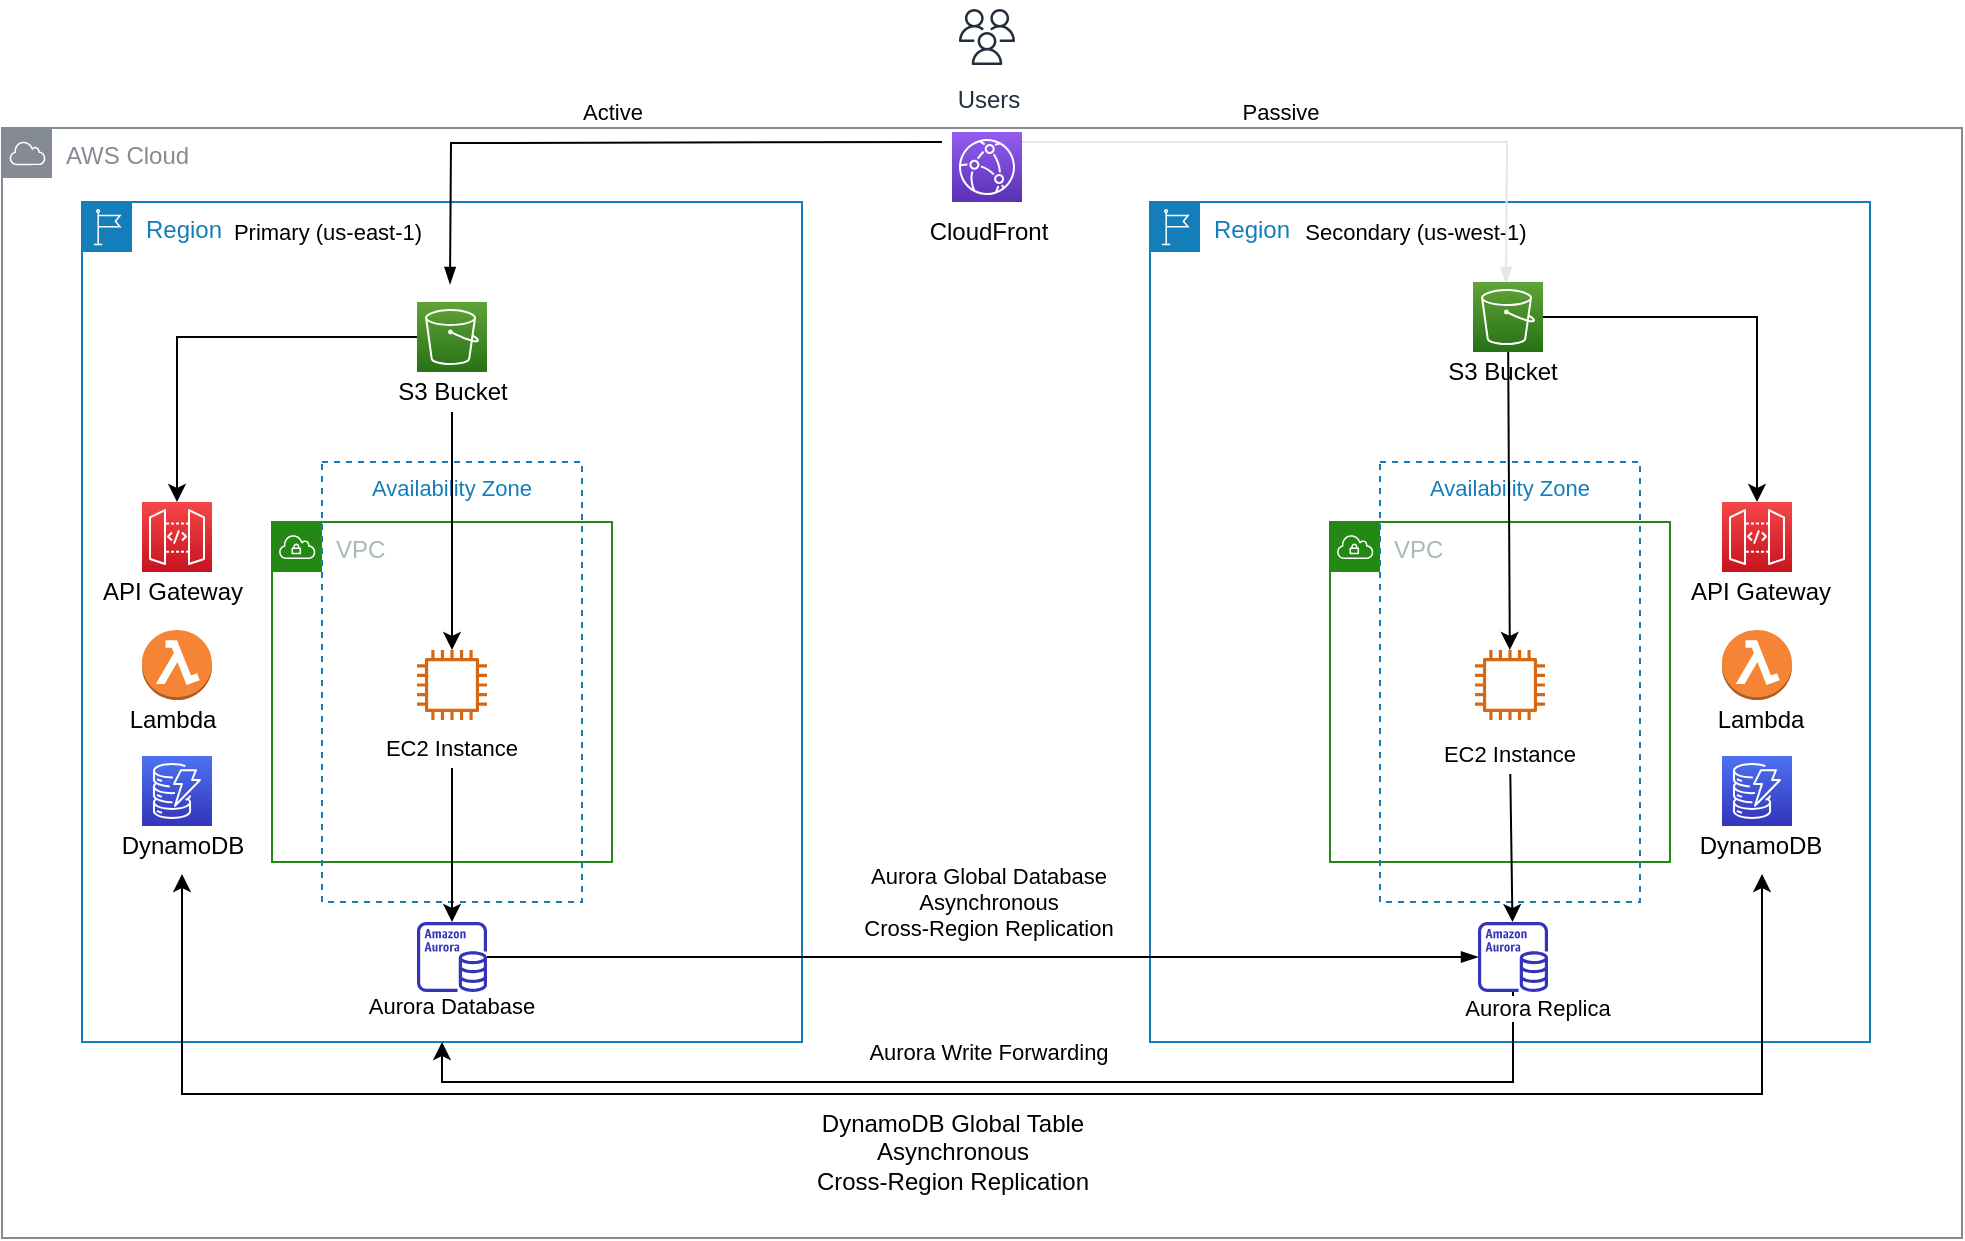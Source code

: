 <mxfile version="12.4.8" type="device"><diagram id="-ZwM7GNrmDbsxXWDLqoc" name="Page-1"><mxGraphModel dx="1206" dy="651" grid="1" gridSize="10" guides="1" tooltips="1" connect="1" arrows="1" fold="1" page="1" pageScale="1" pageWidth="1100" pageHeight="850" math="0" shadow="0"><root><mxCell id="0"/><mxCell id="1" parent="0"/><mxCell id="DKdGFS212gO8RtO46zaC-28" value="AWS Cloud" style="outlineConnect=0;gradientColor=none;html=1;whiteSpace=wrap;fontSize=12;fontStyle=0;shape=mxgraph.aws4.group;grIcon=mxgraph.aws4.group_aws_cloud;strokeColor=#858B94;fillColor=none;verticalAlign=top;align=left;spacingLeft=30;fontColor=#858B94;dashed=0;" parent="1" vertex="1"><mxGeometry x="70" y="93" width="980" height="555" as="geometry"/></mxCell><mxCell id="DKdGFS212gO8RtO46zaC-26" value="Region" style="points=[[0,0],[0.25,0],[0.5,0],[0.75,0],[1,0],[1,0.25],[1,0.5],[1,0.75],[1,1],[0.75,1],[0.5,1],[0.25,1],[0,1],[0,0.75],[0,0.5],[0,0.25]];outlineConnect=0;gradientColor=none;html=1;whiteSpace=wrap;fontSize=12;fontStyle=0;shape=mxgraph.aws4.group;grIcon=mxgraph.aws4.group_region;strokeColor=#147EBA;fillColor=none;verticalAlign=top;align=left;spacingLeft=30;fontColor=#147EBA;dashed=0;" parent="1" vertex="1"><mxGeometry x="110" y="130" width="360" height="420" as="geometry"/></mxCell><mxCell id="DKdGFS212gO8RtO46zaC-27" value="Region" style="points=[[0,0],[0.25,0],[0.5,0],[0.75,0],[1,0],[1,0.25],[1,0.5],[1,0.75],[1,1],[0.75,1],[0.5,1],[0.25,1],[0,1],[0,0.75],[0,0.5],[0,0.25]];outlineConnect=0;gradientColor=none;html=1;whiteSpace=wrap;fontSize=12;fontStyle=0;shape=mxgraph.aws4.group;grIcon=mxgraph.aws4.group_region;strokeColor=#147EBA;fillColor=none;verticalAlign=top;align=left;spacingLeft=30;fontColor=#147EBA;dashed=0;" parent="1" vertex="1"><mxGeometry x="644" y="130" width="360" height="420" as="geometry"/></mxCell><mxCell id="gjZpf8I9kGeahJX5HjXc-23" value="Primary (us-east-1)" style="text;html=1;strokeColor=none;fillColor=none;align=center;verticalAlign=middle;whiteSpace=wrap;rounded=0;fontSize=11;" parent="1" vertex="1"><mxGeometry x="182.5" y="130" width="100" height="30" as="geometry"/></mxCell><mxCell id="gjZpf8I9kGeahJX5HjXc-24" value="Secondary (us-west-1)" style="text;html=1;strokeColor=none;fillColor=none;align=center;verticalAlign=middle;whiteSpace=wrap;rounded=0;fontSize=11;" parent="1" vertex="1"><mxGeometry x="717" y="130" width="120" height="30" as="geometry"/></mxCell><mxCell id="gjZpf8I9kGeahJX5HjXc-97" value="" style="rounded=0;orthogonalLoop=1;jettySize=auto;html=1;endArrow=blockThin;endFill=1;fontSize=11;" parent="1" source="gjZpf8I9kGeahJX5HjXc-90" target="gjZpf8I9kGeahJX5HjXc-96" edge="1"><mxGeometry relative="1" as="geometry"/></mxCell><mxCell id="gjZpf8I9kGeahJX5HjXc-98" value="Aurora Global Database&lt;br&gt;Asynchronous &lt;br&gt;Cross-Region Replication" style="text;html=1;align=center;verticalAlign=middle;resizable=0;points=[];autosize=1;fontSize=11;" parent="1" vertex="1"><mxGeometry x="492.5" y="460" width="140" height="40" as="geometry"/></mxCell><mxCell id="gjZpf8I9kGeahJX5HjXc-101" value="" style="edgeStyle=orthogonalEdgeStyle;rounded=0;orthogonalLoop=1;jettySize=auto;html=1;endArrow=blockThin;endFill=1;fontSize=11;" parent="1" edge="1"><mxGeometry relative="1" as="geometry"><mxPoint x="294" y="171" as="targetPoint"/><mxPoint x="540" y="100" as="sourcePoint"/></mxGeometry></mxCell><mxCell id="gjZpf8I9kGeahJX5HjXc-103" value="" style="edgeStyle=orthogonalEdgeStyle;rounded=0;orthogonalLoop=1;jettySize=auto;html=1;endArrow=blockThin;endFill=1;fontSize=11;strokeColor=#e6e6e6;exitX=1;exitY=0.143;exitDx=0;exitDy=0;exitPerimeter=0;" parent="1" source="DKdGFS212gO8RtO46zaC-9" edge="1"><mxGeometry relative="1" as="geometry"><mxPoint x="822" y="171" as="targetPoint"/></mxGeometry></mxCell><mxCell id="gjZpf8I9kGeahJX5HjXc-104" value="Active" style="text;html=1;align=center;verticalAlign=middle;resizable=0;points=[];autosize=1;fontSize=11;" parent="1" vertex="1"><mxGeometry x="350" y="75" width="50" height="20" as="geometry"/></mxCell><mxCell id="gjZpf8I9kGeahJX5HjXc-105" value="Passive" style="text;html=1;align=center;verticalAlign=middle;resizable=0;points=[];autosize=1;fontSize=11;" parent="1" vertex="1"><mxGeometry x="684" y="75" width="50" height="20" as="geometry"/></mxCell><mxCell id="gjZpf8I9kGeahJX5HjXc-82" value="VPC" style="points=[[0,0],[0.25,0],[0.5,0],[0.75,0],[1,0],[1,0.25],[1,0.5],[1,0.75],[1,1],[0.75,1],[0.5,1],[0.25,1],[0,1],[0,0.75],[0,0.5],[0,0.25]];outlineConnect=0;gradientColor=none;html=1;whiteSpace=wrap;fontSize=12;fontStyle=0;shape=mxgraph.aws4.group;grIcon=mxgraph.aws4.group_vpc;strokeColor=#248814;fillColor=none;verticalAlign=top;align=left;spacingLeft=30;fontColor=#AAB7B8;dashed=0;" parent="1" vertex="1"><mxGeometry x="205" y="290" width="170" height="170" as="geometry"/></mxCell><mxCell id="gjZpf8I9kGeahJX5HjXc-83" value="Availability Zone" style="fillColor=none;strokeColor=#147EBA;dashed=1;verticalAlign=top;fontStyle=0;fontColor=#147EBA;fontSize=11;" parent="1" vertex="1"><mxGeometry x="230" y="260" width="130" height="220" as="geometry"/></mxCell><mxCell id="gjZpf8I9kGeahJX5HjXc-84" value="" style="outlineConnect=0;fontColor=#232F3E;gradientColor=none;fillColor=#D86613;strokeColor=none;dashed=0;verticalLabelPosition=bottom;verticalAlign=top;align=center;html=1;fontSize=12;fontStyle=0;aspect=fixed;pointerEvents=1;shape=mxgraph.aws4.instance2;" parent="1" vertex="1"><mxGeometry x="277.5" y="354" width="35" height="35" as="geometry"/></mxCell><mxCell id="zgy0adc9pKrq1rpPjF2--1" value="" style="edgeStyle=none;rounded=0;orthogonalLoop=1;jettySize=auto;html=1;strokeColor=#000000;fontColor=#e6e6e6;" edge="1" parent="1" source="gjZpf8I9kGeahJX5HjXc-87" target="gjZpf8I9kGeahJX5HjXc-90"><mxGeometry relative="1" as="geometry"/></mxCell><mxCell id="gjZpf8I9kGeahJX5HjXc-87" value="EC2 Instance" style="text;html=1;strokeColor=none;fillColor=none;align=center;verticalAlign=middle;whiteSpace=wrap;rounded=0;fontSize=11;" parent="1" vertex="1"><mxGeometry x="245" y="393" width="100" height="20" as="geometry"/></mxCell><mxCell id="gjZpf8I9kGeahJX5HjXc-90" value="" style="outlineConnect=0;fontColor=#232F3E;gradientColor=none;fillColor=#3334B9;strokeColor=none;dashed=0;verticalLabelPosition=bottom;verticalAlign=top;align=center;html=1;fontSize=12;fontStyle=0;aspect=fixed;pointerEvents=1;shape=mxgraph.aws4.aurora_instance;labelBackgroundColor=#ffffff;" parent="1" vertex="1"><mxGeometry x="277.5" y="490" width="35" height="35" as="geometry"/></mxCell><mxCell id="gjZpf8I9kGeahJX5HjXc-92" value="Aurora Database" style="text;html=1;strokeColor=none;fillColor=none;align=center;verticalAlign=middle;whiteSpace=wrap;rounded=0;fontSize=11;" parent="1" vertex="1"><mxGeometry x="245" y="522" width="100" height="20" as="geometry"/></mxCell><mxCell id="gjZpf8I9kGeahJX5HjXc-30" value="VPC" style="points=[[0,0],[0.25,0],[0.5,0],[0.75,0],[1,0],[1,0.25],[1,0.5],[1,0.75],[1,1],[0.75,1],[0.5,1],[0.25,1],[0,1],[0,0.75],[0,0.5],[0,0.25]];outlineConnect=0;gradientColor=none;html=1;whiteSpace=wrap;fontSize=12;fontStyle=0;shape=mxgraph.aws4.group;grIcon=mxgraph.aws4.group_vpc;strokeColor=#248814;fillColor=none;verticalAlign=top;align=left;spacingLeft=30;fontColor=#AAB7B8;dashed=0;" parent="1" vertex="1"><mxGeometry x="734" y="290" width="170" height="170" as="geometry"/></mxCell><mxCell id="gjZpf8I9kGeahJX5HjXc-31" value="Availability Zone" style="fillColor=none;strokeColor=#147EBA;dashed=1;verticalAlign=top;fontStyle=0;fontColor=#147EBA;fontSize=11;" parent="1" vertex="1"><mxGeometry x="759" y="260" width="130" height="220" as="geometry"/></mxCell><mxCell id="zgy0adc9pKrq1rpPjF2--3" value="" style="edgeStyle=none;rounded=0;orthogonalLoop=1;jettySize=auto;html=1;strokeColor=#000000;fontColor=#e6e6e6;" edge="1" parent="1" source="gjZpf8I9kGeahJX5HjXc-35" target="gjZpf8I9kGeahJX5HjXc-96"><mxGeometry relative="1" as="geometry"/></mxCell><mxCell id="gjZpf8I9kGeahJX5HjXc-35" value="EC2 Instance" style="text;html=1;strokeColor=none;fillColor=none;align=center;verticalAlign=middle;whiteSpace=wrap;rounded=0;fontSize=11;" parent="1" vertex="1"><mxGeometry x="774" y="396" width="100" height="20" as="geometry"/></mxCell><mxCell id="sPuzPrroX0mN2orDlQqG-2" value="" style="edgeStyle=orthogonalEdgeStyle;rounded=0;orthogonalLoop=1;jettySize=auto;html=1;entryX=0.5;entryY=1;entryDx=0;entryDy=0;" parent="1" source="gjZpf8I9kGeahJX5HjXc-96" target="DKdGFS212gO8RtO46zaC-26" edge="1"><mxGeometry relative="1" as="geometry"><mxPoint x="837.5" y="620" as="targetPoint"/><Array as="points"><mxPoint x="826" y="570"/><mxPoint x="290" y="570"/></Array></mxGeometry></mxCell><mxCell id="gjZpf8I9kGeahJX5HjXc-93" value="Aurora Replica" style="text;html=1;strokeColor=none;fillColor=none;align=center;verticalAlign=middle;whiteSpace=wrap;rounded=0;fontSize=11;labelBackgroundColor=#ffffff;" parent="1" vertex="1"><mxGeometry x="787.5" y="523" width="100" height="20" as="geometry"/></mxCell><mxCell id="gjZpf8I9kGeahJX5HjXc-96" value="" style="outlineConnect=0;fontColor=#232F3E;gradientColor=none;fillColor=#3334B9;strokeColor=none;dashed=0;verticalLabelPosition=bottom;verticalAlign=top;align=center;html=1;fontSize=12;fontStyle=0;aspect=fixed;pointerEvents=1;shape=mxgraph.aws4.aurora_instance;labelBackgroundColor=#ffffff;" parent="1" vertex="1"><mxGeometry x="808" y="490" width="35" height="35" as="geometry"/></mxCell><mxCell id="DKdGFS212gO8RtO46zaC-1" value="" style="outlineConnect=0;fontColor=#232F3E;gradientColor=none;fillColor=#D86613;strokeColor=none;dashed=0;verticalLabelPosition=bottom;verticalAlign=top;align=center;html=1;fontSize=12;fontStyle=0;aspect=fixed;pointerEvents=1;shape=mxgraph.aws4.instance2;" parent="1" vertex="1"><mxGeometry x="806.5" y="354" width="35" height="35" as="geometry"/></mxCell><mxCell id="vdPZhxPmtzTB9iXWgTHj-2" value="" style="edgeStyle=orthogonalEdgeStyle;rounded=0;orthogonalLoop=1;jettySize=auto;html=1;startArrow=none;startFill=0;" parent="1" source="DKdGFS212gO8RtO46zaC-2" target="DKdGFS212gO8RtO46zaC-7" edge="1"><mxGeometry relative="1" as="geometry"><mxPoint x="197.5" y="197.5" as="targetPoint"/></mxGeometry></mxCell><mxCell id="DKdGFS212gO8RtO46zaC-2" value="" style="outlineConnect=0;fontColor=#232F3E;gradientColor=#60A337;gradientDirection=north;fillColor=#277116;strokeColor=#ffffff;dashed=0;verticalLabelPosition=bottom;verticalAlign=top;align=center;html=1;fontSize=12;fontStyle=0;aspect=fixed;shape=mxgraph.aws4.resourceIcon;resIcon=mxgraph.aws4.s3;" parent="1" vertex="1"><mxGeometry x="277.5" y="180" width="35" height="35" as="geometry"/></mxCell><mxCell id="vdPZhxPmtzTB9iXWgTHj-3" value="" style="edgeStyle=orthogonalEdgeStyle;rounded=0;orthogonalLoop=1;jettySize=auto;html=1;startArrow=none;startFill=0;" parent="1" source="DKdGFS212gO8RtO46zaC-4" target="gjZpf8I9kGeahJX5HjXc-84" edge="1"><mxGeometry relative="1" as="geometry"/></mxCell><mxCell id="DKdGFS212gO8RtO46zaC-4" value="S3 Bucket" style="text;html=1;align=center;verticalAlign=middle;resizable=0;points=[];autosize=1;" parent="1" vertex="1"><mxGeometry x="260" y="215" width="70" height="20" as="geometry"/></mxCell><mxCell id="zgy0adc9pKrq1rpPjF2--2" value="" style="edgeStyle=none;rounded=0;orthogonalLoop=1;jettySize=auto;html=1;strokeColor=#000000;fontColor=#e6e6e6;" edge="1" parent="1" source="DKdGFS212gO8RtO46zaC-5" target="DKdGFS212gO8RtO46zaC-1"><mxGeometry relative="1" as="geometry"/></mxCell><mxCell id="zgy0adc9pKrq1rpPjF2--7" value="" style="edgeStyle=orthogonalEdgeStyle;rounded=0;orthogonalLoop=1;jettySize=auto;html=1;strokeColor=#000000;fontColor=#e6e6e6;" edge="1" parent="1" source="DKdGFS212gO8RtO46zaC-5" target="DKdGFS212gO8RtO46zaC-8"><mxGeometry relative="1" as="geometry"><mxPoint x="920.5" y="187.5" as="targetPoint"/></mxGeometry></mxCell><mxCell id="DKdGFS212gO8RtO46zaC-5" value="" style="outlineConnect=0;fontColor=#232F3E;gradientColor=#60A337;gradientDirection=north;fillColor=#277116;strokeColor=#ffffff;dashed=0;verticalLabelPosition=bottom;verticalAlign=top;align=center;html=1;fontSize=12;fontStyle=0;aspect=fixed;shape=mxgraph.aws4.resourceIcon;resIcon=mxgraph.aws4.s3;" parent="1" vertex="1"><mxGeometry x="805.5" y="170" width="35" height="35" as="geometry"/></mxCell><mxCell id="DKdGFS212gO8RtO46zaC-6" value="S3 Bucket" style="text;html=1;align=center;verticalAlign=middle;resizable=0;points=[];autosize=1;" parent="1" vertex="1"><mxGeometry x="785" y="205" width="70" height="20" as="geometry"/></mxCell><mxCell id="DKdGFS212gO8RtO46zaC-7" value="" style="outlineConnect=0;fontColor=#232F3E;gradientColor=#F54749;gradientDirection=north;fillColor=#C7131F;strokeColor=#ffffff;dashed=0;verticalLabelPosition=bottom;verticalAlign=top;align=center;html=1;fontSize=12;fontStyle=0;aspect=fixed;shape=mxgraph.aws4.resourceIcon;resIcon=mxgraph.aws4.api_gateway;" parent="1" vertex="1"><mxGeometry x="140" y="280" width="35" height="35" as="geometry"/></mxCell><mxCell id="DKdGFS212gO8RtO46zaC-8" value="" style="outlineConnect=0;fontColor=#232F3E;gradientColor=#F54749;gradientDirection=north;fillColor=#C7131F;strokeColor=#ffffff;dashed=0;verticalLabelPosition=bottom;verticalAlign=top;align=center;html=1;fontSize=12;fontStyle=0;aspect=fixed;shape=mxgraph.aws4.resourceIcon;resIcon=mxgraph.aws4.api_gateway;" parent="1" vertex="1"><mxGeometry x="930" y="280" width="35" height="35" as="geometry"/></mxCell><mxCell id="DKdGFS212gO8RtO46zaC-9" value="" style="outlineConnect=0;fontColor=#232F3E;gradientColor=#945DF2;gradientDirection=north;fillColor=#5A30B5;strokeColor=#ffffff;dashed=0;verticalLabelPosition=bottom;verticalAlign=top;align=center;html=1;fontSize=12;fontStyle=0;aspect=fixed;shape=mxgraph.aws4.resourceIcon;resIcon=mxgraph.aws4.cloudfront;" parent="1" vertex="1"><mxGeometry x="545" y="95" width="35" height="35" as="geometry"/></mxCell><mxCell id="DKdGFS212gO8RtO46zaC-10" value="Users" style="outlineConnect=0;fontColor=#232F3E;gradientColor=none;strokeColor=#232F3E;fillColor=#ffffff;dashed=0;verticalLabelPosition=bottom;verticalAlign=top;align=center;html=1;fontSize=12;fontStyle=0;aspect=fixed;shape=mxgraph.aws4.resourceIcon;resIcon=mxgraph.aws4.users;" parent="1" vertex="1"><mxGeometry x="545" y="30" width="35" height="35" as="geometry"/></mxCell><mxCell id="DKdGFS212gO8RtO46zaC-11" value="CloudFront" style="text;html=1;align=center;verticalAlign=middle;resizable=0;points=[];autosize=1;" parent="1" vertex="1"><mxGeometry x="527.5" y="135" width="70" height="20" as="geometry"/></mxCell><mxCell id="DKdGFS212gO8RtO46zaC-13" value="" style="outlineConnect=0;dashed=0;verticalLabelPosition=bottom;verticalAlign=top;align=center;html=1;shape=mxgraph.aws3.lambda_function;fillColor=#F58534;gradientColor=none;" parent="1" vertex="1"><mxGeometry x="140" y="344" width="35" height="35" as="geometry"/></mxCell><mxCell id="DKdGFS212gO8RtO46zaC-14" value="" style="outlineConnect=0;dashed=0;verticalLabelPosition=bottom;verticalAlign=top;align=center;html=1;shape=mxgraph.aws3.lambda_function;fillColor=#F58534;gradientColor=none;" parent="1" vertex="1"><mxGeometry x="930" y="344" width="35" height="35" as="geometry"/></mxCell><mxCell id="DKdGFS212gO8RtO46zaC-15" value="" style="outlineConnect=0;fontColor=#232F3E;gradientColor=#4D72F3;gradientDirection=north;fillColor=#3334B9;strokeColor=#ffffff;dashed=0;verticalLabelPosition=bottom;verticalAlign=top;align=center;html=1;fontSize=12;fontStyle=0;aspect=fixed;shape=mxgraph.aws4.resourceIcon;resIcon=mxgraph.aws4.dynamodb;" parent="1" vertex="1"><mxGeometry x="140" y="407" width="35" height="35" as="geometry"/></mxCell><mxCell id="DKdGFS212gO8RtO46zaC-16" value="" style="outlineConnect=0;fontColor=#232F3E;gradientColor=#4D72F3;gradientDirection=north;fillColor=#3334B9;strokeColor=#ffffff;dashed=0;verticalLabelPosition=bottom;verticalAlign=top;align=center;html=1;fontSize=12;fontStyle=0;aspect=fixed;shape=mxgraph.aws4.resourceIcon;resIcon=mxgraph.aws4.dynamodb;" parent="1" vertex="1"><mxGeometry x="930" y="407" width="35" height="35" as="geometry"/></mxCell><mxCell id="DKdGFS212gO8RtO46zaC-17" value="API Gateway" style="text;html=1;align=center;verticalAlign=middle;resizable=0;points=[];autosize=1;" parent="1" vertex="1"><mxGeometry x="110" y="315" width="90" height="20" as="geometry"/></mxCell><mxCell id="DKdGFS212gO8RtO46zaC-18" value="API Gateway" style="text;html=1;align=center;verticalAlign=middle;resizable=0;points=[];autosize=1;" parent="1" vertex="1"><mxGeometry x="904" y="315" width="90" height="20" as="geometry"/></mxCell><mxCell id="DKdGFS212gO8RtO46zaC-19" value="Lambda" style="text;html=1;align=center;verticalAlign=middle;resizable=0;points=[];autosize=1;" parent="1" vertex="1"><mxGeometry x="125" y="379" width="60" height="20" as="geometry"/></mxCell><mxCell id="DKdGFS212gO8RtO46zaC-20" value="Lambda" style="text;html=1;align=center;verticalAlign=middle;resizable=0;points=[];autosize=1;" parent="1" vertex="1"><mxGeometry x="919" y="379" width="60" height="20" as="geometry"/></mxCell><mxCell id="DKdGFS212gO8RtO46zaC-21" value="DynamoDB" style="text;html=1;align=center;verticalAlign=middle;resizable=0;points=[];autosize=1;" parent="1" vertex="1"><mxGeometry x="909" y="442" width="80" height="20" as="geometry"/></mxCell><mxCell id="DKdGFS212gO8RtO46zaC-25" value="" style="edgeStyle=orthogonalEdgeStyle;rounded=0;orthogonalLoop=1;jettySize=auto;html=1;startArrow=classic;startFill=1;" parent="1" edge="1"><mxGeometry relative="1" as="geometry"><mxPoint x="160" y="466" as="sourcePoint"/><mxPoint x="950" y="466" as="targetPoint"/><Array as="points"><mxPoint x="160" y="576"/><mxPoint x="950" y="576"/></Array></mxGeometry></mxCell><mxCell id="DKdGFS212gO8RtO46zaC-22" value="DynamoDB" style="text;html=1;align=center;verticalAlign=middle;resizable=0;points=[];autosize=1;" parent="1" vertex="1"><mxGeometry x="120" y="442" width="80" height="20" as="geometry"/></mxCell><mxCell id="DKdGFS212gO8RtO46zaC-23" value="DynamoDB Global Table&lt;br&gt;Asynchronous&lt;br&gt;Cross-Region Replication" style="text;html=1;align=center;verticalAlign=middle;resizable=0;points=[];autosize=1;" parent="1" vertex="1"><mxGeometry x="470" y="580" width="150" height="50" as="geometry"/></mxCell><mxCell id="sPuzPrroX0mN2orDlQqG-3" style="edgeStyle=orthogonalEdgeStyle;rounded=0;orthogonalLoop=1;jettySize=auto;html=1;exitX=0.5;exitY=1;exitDx=0;exitDy=0;" parent="1" source="DKdGFS212gO8RtO46zaC-26" target="DKdGFS212gO8RtO46zaC-26" edge="1"><mxGeometry relative="1" as="geometry"/></mxCell><mxCell id="sPuzPrroX0mN2orDlQqG-5" value="Aurora Write Forwarding" style="text;html=1;align=center;verticalAlign=middle;resizable=0;points=[];autosize=1;fontSize=11;" parent="1" vertex="1"><mxGeometry x="492.5" y="545" width="140" height="20" as="geometry"/></mxCell></root></mxGraphModel></diagram></mxfile>